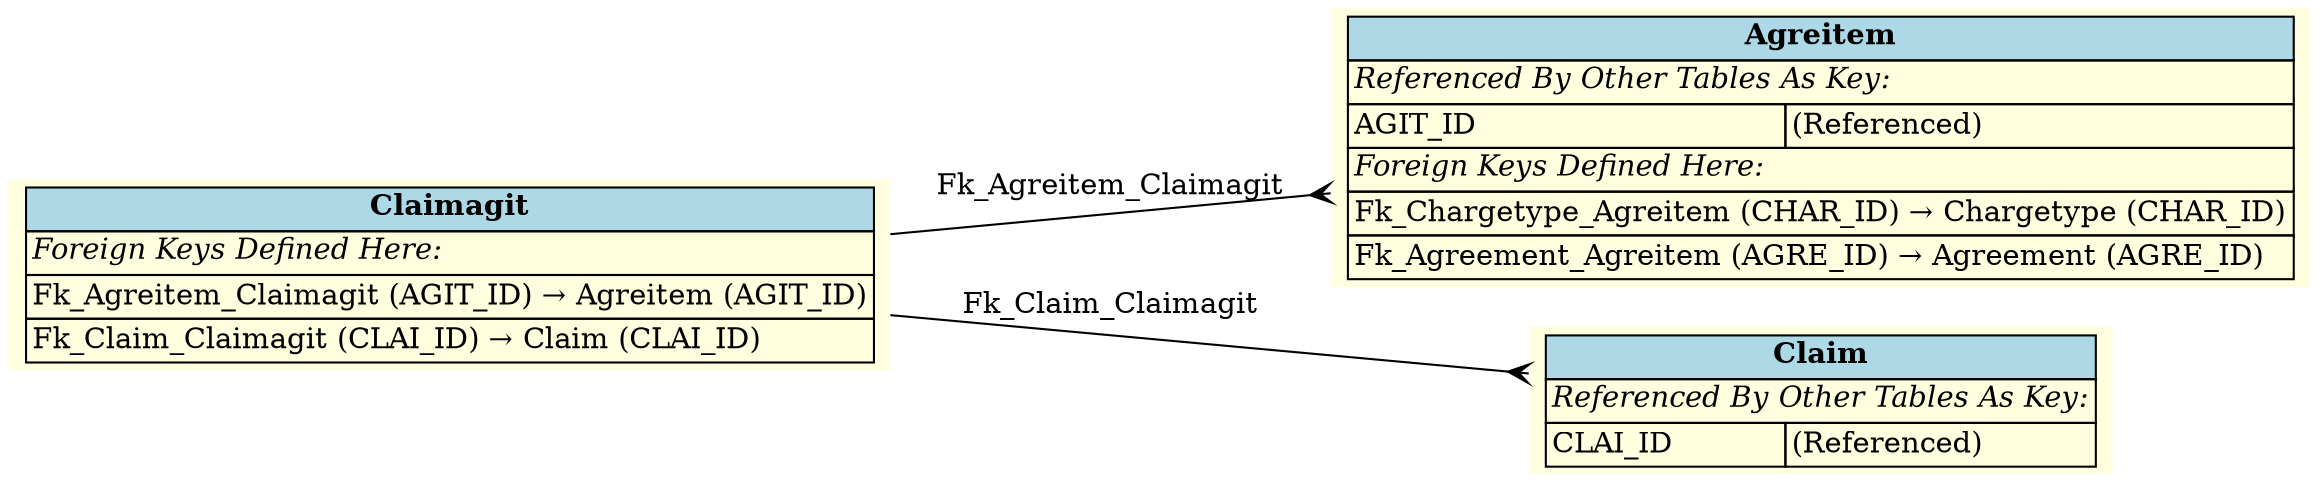 digraph ERD {
  rankdir=LR;
  node [shape=plaintext, style=filled, fillcolor=lightyellow];
  edge [arrowhead=crow, arrowtail=none, dir=both, labelfontsize=10];

  "Claimagit" [
    label=<
    <TABLE BORDER="0" CELLBORDER="1" CELLSPACING="0" BGCOLOR="lightyellow">
      <TR><TD COLSPAN="2" BGCOLOR="lightblue"><B>Claimagit</B></TD></TR>
      <TR><TD COLSPAN="2" ALIGN="LEFT"><I>Foreign Keys Defined Here:</I></TD></TR>
      <TR><TD ALIGN="LEFT" COLSPAN="2">Fk_Agreitem_Claimagit (AGIT_ID) &rarr; Agreitem (AGIT_ID)</TD></TR>
      <TR><TD ALIGN="LEFT" COLSPAN="2">Fk_Claim_Claimagit (CLAI_ID) &rarr; Claim (CLAI_ID)</TD></TR>
    </TABLE>
    >
  ];

  "Agreitem" [
    label=<
    <TABLE BORDER="0" CELLBORDER="1" CELLSPACING="0" BGCOLOR="lightyellow">
      <TR><TD COLSPAN="2" BGCOLOR="lightblue"><B>Agreitem</B></TD></TR>
      <TR><TD COLSPAN="2" ALIGN="LEFT"><I>Referenced By Other Tables As Key:</I></TD></TR>
      <TR><TD ALIGN="LEFT">AGIT_ID</TD><TD ALIGN="LEFT">(Referenced)</TD></TR>
      <TR><TD COLSPAN="2" ALIGN="LEFT"><I>Foreign Keys Defined Here:</I></TD></TR>
      <TR><TD ALIGN="LEFT" COLSPAN="2">Fk_Chargetype_Agreitem (CHAR_ID) &rarr; Chargetype (CHAR_ID)</TD></TR>
      <TR><TD ALIGN="LEFT" COLSPAN="2">Fk_Agreement_Agreitem (AGRE_ID) &rarr; Agreement (AGRE_ID)</TD></TR>
    </TABLE>
    >
  ];

  "Claim" [
    label=<
    <TABLE BORDER="0" CELLBORDER="1" CELLSPACING="0" BGCOLOR="lightyellow">
      <TR><TD COLSPAN="2" BGCOLOR="lightblue"><B>Claim</B></TD></TR>
      <TR><TD COLSPAN="2" ALIGN="LEFT"><I>Referenced By Other Tables As Key:</I></TD></TR>
      <TR><TD ALIGN="LEFT">CLAI_ID</TD><TD ALIGN="LEFT">(Referenced)</TD></TR>
    </TABLE>
    >
  ];

  "Claimagit" -> "Agreitem" [label=" Fk_Agreitem_Claimagit "];
  "Claimagit" -> "Claim" [label=" Fk_Claim_Claimagit "];
}
